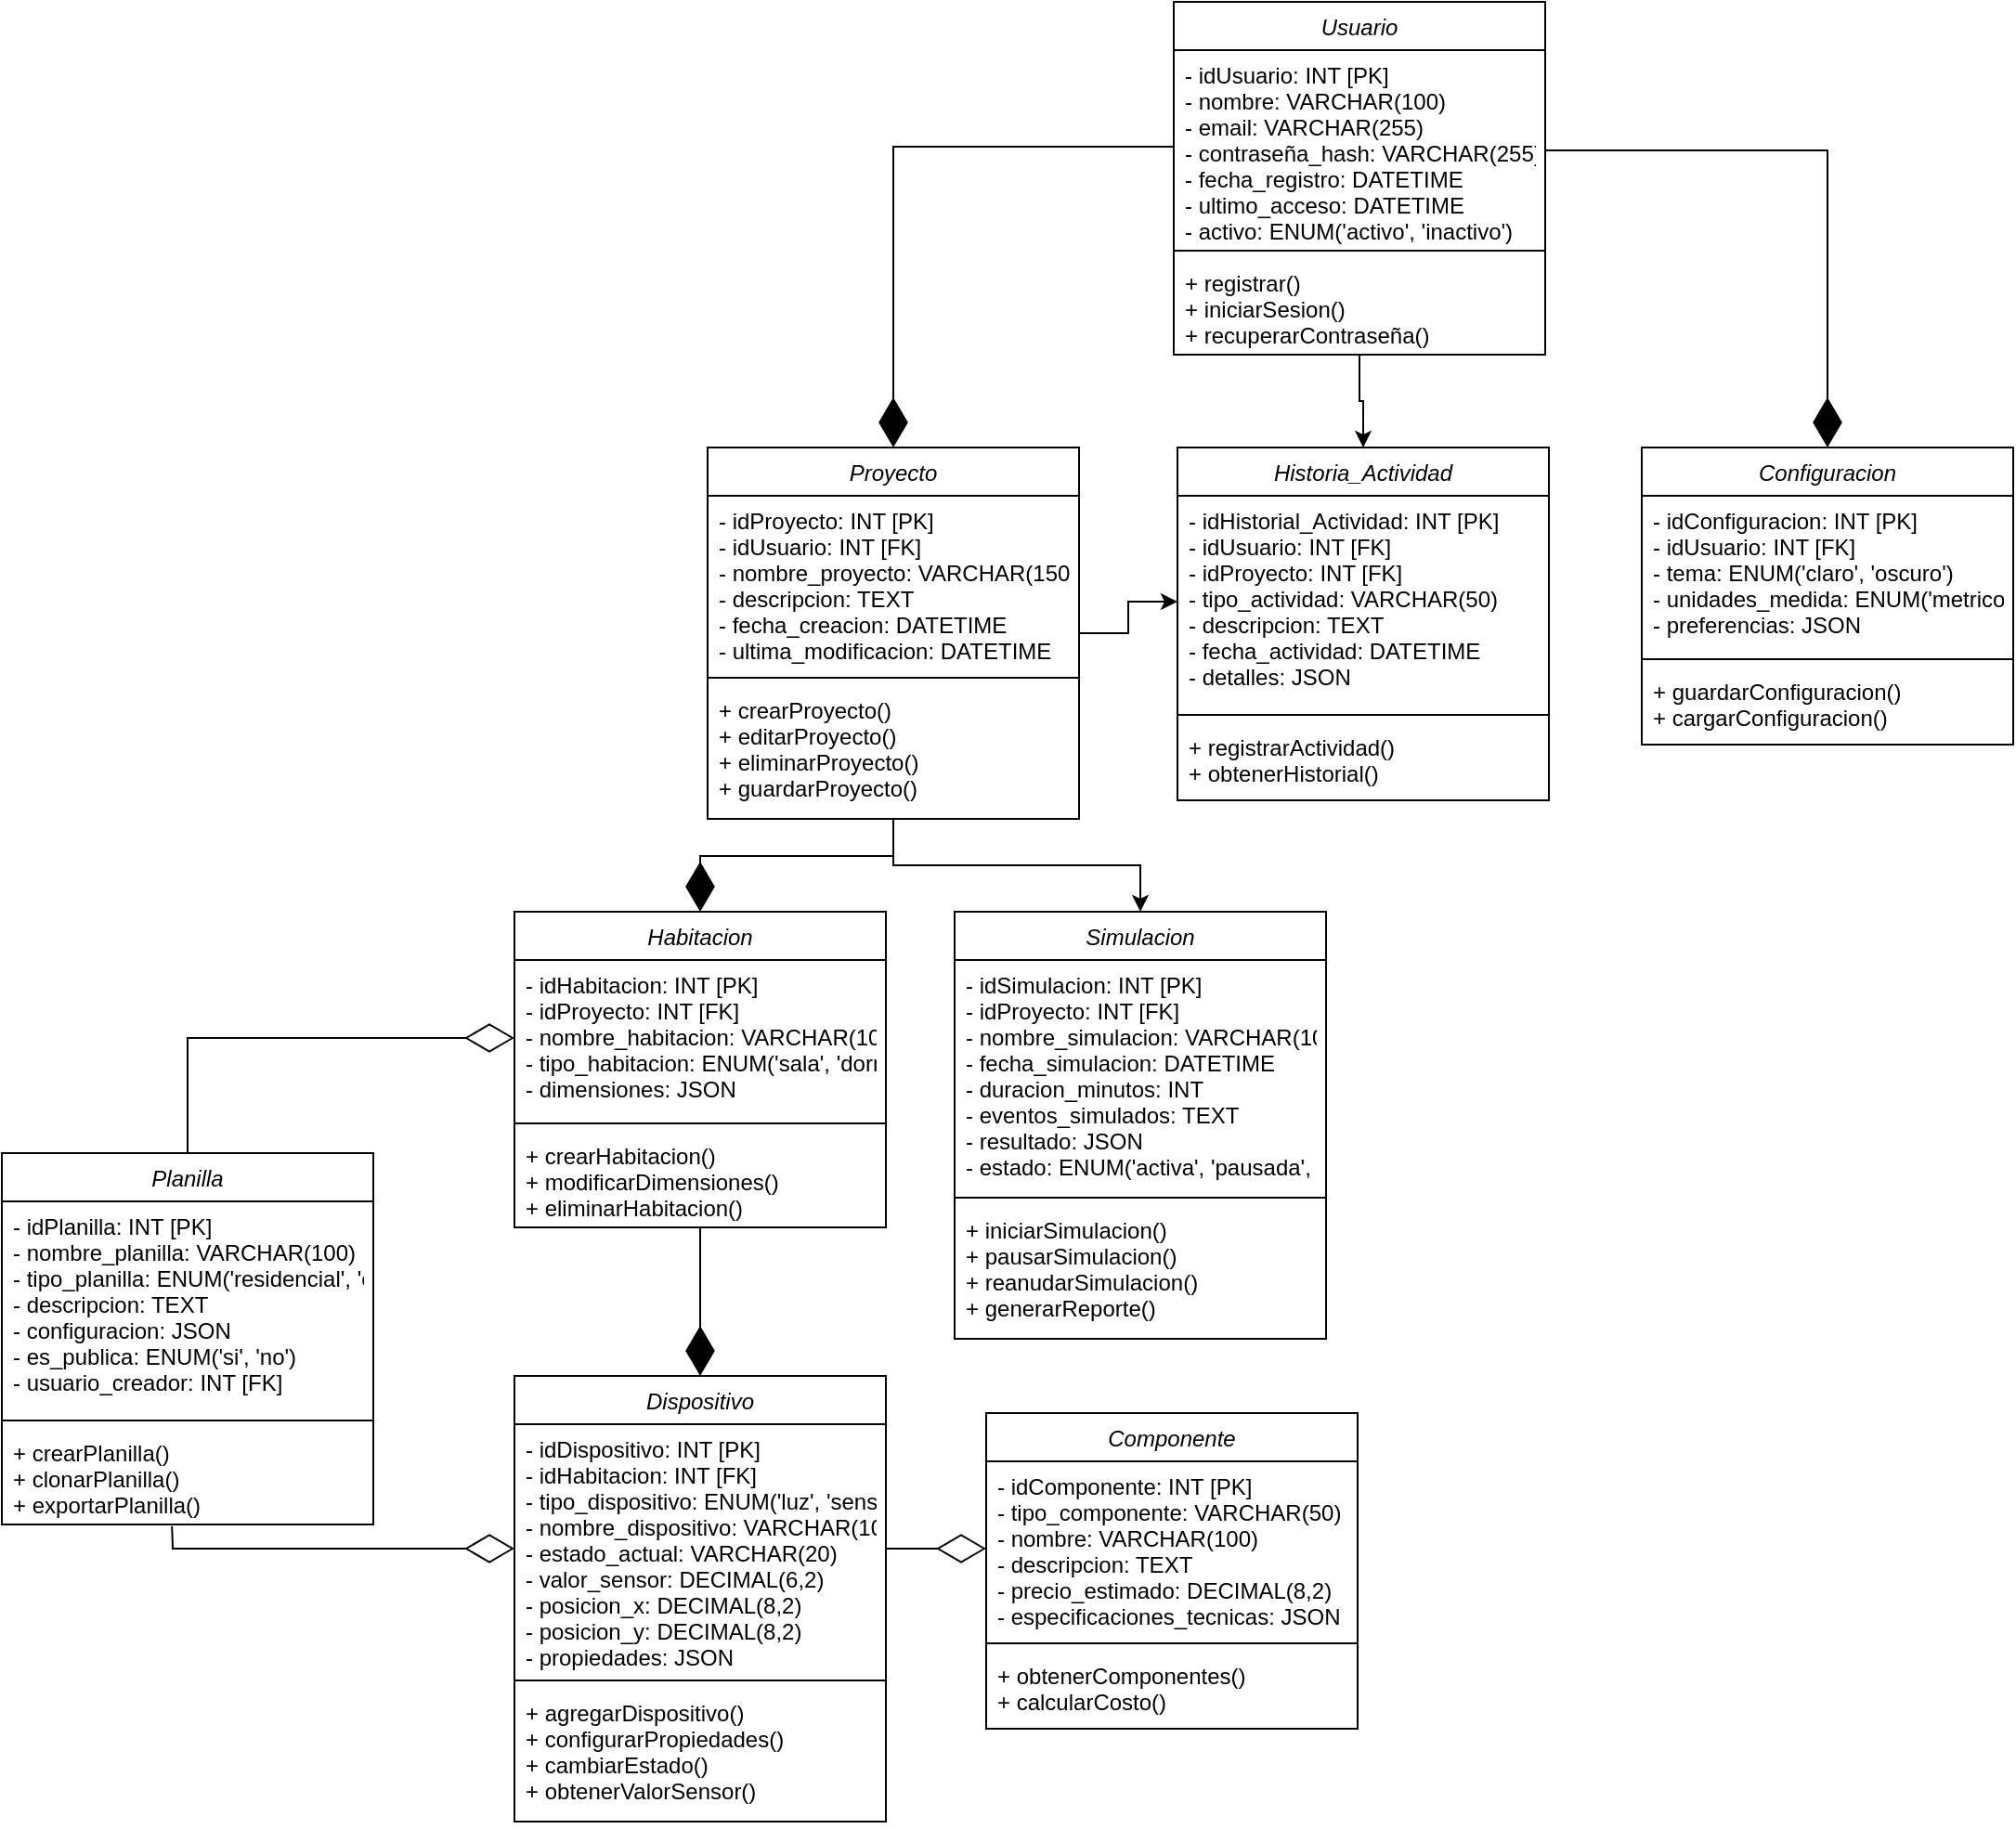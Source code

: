 <mxfile version="28.2.8">
  <diagram id="C5RBs43oDa-KdzZeNtuy" name="Page-1">
    <mxGraphModel dx="1158" dy="630" grid="1" gridSize="10" guides="1" tooltips="1" connect="1" arrows="1" fold="1" page="1" pageScale="1" pageWidth="827" pageHeight="1169" math="0" shadow="0">
      <root>
        <mxCell id="WIyWlLk6GJQsqaUBKTNV-0" />
        <mxCell id="WIyWlLk6GJQsqaUBKTNV-1" parent="WIyWlLk6GJQsqaUBKTNV-0" />
        <mxCell id="V4DVvewW9u25lkIsxlTv-62" style="edgeStyle=orthogonalEdgeStyle;rounded=0;orthogonalLoop=1;jettySize=auto;html=1;entryX=0.5;entryY=0;entryDx=0;entryDy=0;" edge="1" parent="WIyWlLk6GJQsqaUBKTNV-1" source="zkfFHV4jXpPFQw0GAbJ--0" target="V4DVvewW9u25lkIsxlTv-29">
          <mxGeometry relative="1" as="geometry" />
        </mxCell>
        <mxCell id="zkfFHV4jXpPFQw0GAbJ--0" value="Usuario" style="swimlane;fontStyle=2;align=center;verticalAlign=top;childLayout=stackLayout;horizontal=1;startSize=26;horizontalStack=0;resizeParent=1;resizeLast=0;collapsible=1;marginBottom=0;rounded=0;shadow=0;strokeWidth=1;" parent="WIyWlLk6GJQsqaUBKTNV-1" vertex="1">
          <mxGeometry x="731" y="70" width="200" height="190" as="geometry">
            <mxRectangle x="230" y="140" width="160" height="26" as="alternateBounds" />
          </mxGeometry>
        </mxCell>
        <mxCell id="zkfFHV4jXpPFQw0GAbJ--1" value="- idUsuario: INT [PK]&#xa;    - nombre: VARCHAR(100)&#xa;    - email: VARCHAR(255)&#xa;    - contraseña_hash: VARCHAR(255)&#xa;    - fecha_registro: DATETIME&#xa;    - ultimo_acceso: DATETIME&#xa;    - activo: ENUM(&#39;activo&#39;, &#39;inactivo&#39;)" style="text;align=left;verticalAlign=top;spacingLeft=4;spacingRight=4;overflow=hidden;rotatable=0;points=[[0,0.5],[1,0.5]];portConstraint=eastwest;" parent="zkfFHV4jXpPFQw0GAbJ--0" vertex="1">
          <mxGeometry y="26" width="200" height="104" as="geometry" />
        </mxCell>
        <mxCell id="zkfFHV4jXpPFQw0GAbJ--4" value="" style="line;html=1;strokeWidth=1;align=left;verticalAlign=middle;spacingTop=-1;spacingLeft=3;spacingRight=3;rotatable=0;labelPosition=right;points=[];portConstraint=eastwest;" parent="zkfFHV4jXpPFQw0GAbJ--0" vertex="1">
          <mxGeometry y="130" width="200" height="8" as="geometry" />
        </mxCell>
        <mxCell id="zkfFHV4jXpPFQw0GAbJ--5" value="+ registrar()&#xa;+ iniciarSesion()&#xa;+ recuperarContraseña()" style="text;align=left;verticalAlign=top;spacingLeft=4;spacingRight=4;overflow=hidden;rotatable=0;points=[[0,0.5],[1,0.5]];portConstraint=eastwest;" parent="zkfFHV4jXpPFQw0GAbJ--0" vertex="1">
          <mxGeometry y="138" width="200" height="52" as="geometry" />
        </mxCell>
        <mxCell id="V4DVvewW9u25lkIsxlTv-41" style="edgeStyle=orthogonalEdgeStyle;rounded=0;orthogonalLoop=1;jettySize=auto;html=1;entryX=0;entryY=0.5;entryDx=0;entryDy=0;" edge="1" parent="WIyWlLk6GJQsqaUBKTNV-1" source="V4DVvewW9u25lkIsxlTv-0" target="V4DVvewW9u25lkIsxlTv-30">
          <mxGeometry relative="1" as="geometry" />
        </mxCell>
        <mxCell id="V4DVvewW9u25lkIsxlTv-48" style="edgeStyle=orthogonalEdgeStyle;rounded=0;orthogonalLoop=1;jettySize=auto;html=1;entryX=0.5;entryY=0;entryDx=0;entryDy=0;" edge="1" parent="WIyWlLk6GJQsqaUBKTNV-1" source="V4DVvewW9u25lkIsxlTv-0" target="V4DVvewW9u25lkIsxlTv-21">
          <mxGeometry relative="1" as="geometry" />
        </mxCell>
        <mxCell id="V4DVvewW9u25lkIsxlTv-0" value="Proyecto" style="swimlane;fontStyle=2;align=center;verticalAlign=top;childLayout=stackLayout;horizontal=1;startSize=26;horizontalStack=0;resizeParent=1;resizeLast=0;collapsible=1;marginBottom=0;rounded=0;shadow=0;strokeWidth=1;" vertex="1" parent="WIyWlLk6GJQsqaUBKTNV-1">
          <mxGeometry x="480" y="310" width="200" height="200" as="geometry">
            <mxRectangle x="230" y="140" width="160" height="26" as="alternateBounds" />
          </mxGeometry>
        </mxCell>
        <mxCell id="V4DVvewW9u25lkIsxlTv-1" value="- idProyecto: INT [PK]&#xa;    - idUsuario: INT [FK]&#xa;    - nombre_proyecto: VARCHAR(150)&#xa;    - descripcion: TEXT&#xa;    - fecha_creacion: DATETIME&#xa;    - ultima_modificacion: DATETIME" style="text;align=left;verticalAlign=top;spacingLeft=4;spacingRight=4;overflow=hidden;rotatable=0;points=[[0,0.5],[1,0.5]];portConstraint=eastwest;" vertex="1" parent="V4DVvewW9u25lkIsxlTv-0">
          <mxGeometry y="26" width="200" height="94" as="geometry" />
        </mxCell>
        <mxCell id="V4DVvewW9u25lkIsxlTv-2" value="" style="line;html=1;strokeWidth=1;align=left;verticalAlign=middle;spacingTop=-1;spacingLeft=3;spacingRight=3;rotatable=0;labelPosition=right;points=[];portConstraint=eastwest;" vertex="1" parent="V4DVvewW9u25lkIsxlTv-0">
          <mxGeometry y="120" width="200" height="8" as="geometry" />
        </mxCell>
        <mxCell id="V4DVvewW9u25lkIsxlTv-3" value="+ crearProyecto()&#xa;    + editarProyecto()&#xa;    + eliminarProyecto()&#xa;    + guardarProyecto()" style="text;align=left;verticalAlign=top;spacingLeft=4;spacingRight=4;overflow=hidden;rotatable=0;points=[[0,0.5],[1,0.5]];portConstraint=eastwest;" vertex="1" parent="V4DVvewW9u25lkIsxlTv-0">
          <mxGeometry y="128" width="200" height="72" as="geometry" />
        </mxCell>
        <mxCell id="V4DVvewW9u25lkIsxlTv-4" value="Habitacion" style="swimlane;fontStyle=2;align=center;verticalAlign=top;childLayout=stackLayout;horizontal=1;startSize=26;horizontalStack=0;resizeParent=1;resizeLast=0;collapsible=1;marginBottom=0;rounded=0;shadow=0;strokeWidth=1;" vertex="1" parent="WIyWlLk6GJQsqaUBKTNV-1">
          <mxGeometry x="376" y="560" width="200" height="170" as="geometry">
            <mxRectangle x="230" y="140" width="160" height="26" as="alternateBounds" />
          </mxGeometry>
        </mxCell>
        <mxCell id="V4DVvewW9u25lkIsxlTv-5" value="- idHabitacion: INT [PK]&#xa;    - idProyecto: INT [FK]&#xa;    - nombre_habitacion: VARCHAR(100)&#xa;    - tipo_habitacion: ENUM(&#39;sala&#39;, &#39;dormitorio&#39;, &#39;cocina&#39;, &#39;baño&#39;)&#xa;    - dimensiones: JSON" style="text;align=left;verticalAlign=top;spacingLeft=4;spacingRight=4;overflow=hidden;rotatable=0;points=[[0,0.5],[1,0.5]];portConstraint=eastwest;" vertex="1" parent="V4DVvewW9u25lkIsxlTv-4">
          <mxGeometry y="26" width="200" height="84" as="geometry" />
        </mxCell>
        <mxCell id="V4DVvewW9u25lkIsxlTv-6" value="" style="line;html=1;strokeWidth=1;align=left;verticalAlign=middle;spacingTop=-1;spacingLeft=3;spacingRight=3;rotatable=0;labelPosition=right;points=[];portConstraint=eastwest;" vertex="1" parent="V4DVvewW9u25lkIsxlTv-4">
          <mxGeometry y="110" width="200" height="8" as="geometry" />
        </mxCell>
        <mxCell id="V4DVvewW9u25lkIsxlTv-7" value="+ crearHabitacion()&#xa;    + modificarDimensiones()&#xa;    + eliminarHabitacion()" style="text;align=left;verticalAlign=top;spacingLeft=4;spacingRight=4;overflow=hidden;rotatable=0;points=[[0,0.5],[1,0.5]];portConstraint=eastwest;" vertex="1" parent="V4DVvewW9u25lkIsxlTv-4">
          <mxGeometry y="118" width="200" height="52" as="geometry" />
        </mxCell>
        <mxCell id="V4DVvewW9u25lkIsxlTv-8" value="Dispositivo" style="swimlane;fontStyle=2;align=center;verticalAlign=top;childLayout=stackLayout;horizontal=1;startSize=26;horizontalStack=0;resizeParent=1;resizeLast=0;collapsible=1;marginBottom=0;rounded=0;shadow=0;strokeWidth=1;" vertex="1" parent="WIyWlLk6GJQsqaUBKTNV-1">
          <mxGeometry x="376" y="810" width="200" height="240" as="geometry">
            <mxRectangle x="230" y="140" width="160" height="26" as="alternateBounds" />
          </mxGeometry>
        </mxCell>
        <mxCell id="V4DVvewW9u25lkIsxlTv-9" value="- idDispositivo: INT [PK]&#xa;    - idHabitacion: INT [FK]&#xa;    - tipo_dispositivo: ENUM(&#39;luz&#39;, &#39;sensor_movimiento&#39;, &#39;termostato&#39;, &#39;actuador&#39;)&#xa;    - nombre_dispositivo: VARCHAR(100)&#xa;    - estado_actual: VARCHAR(20)&#xa;    - valor_sensor: DECIMAL(6,2)&#xa;    - posicion_x: DECIMAL(8,2)&#xa;    - posicion_y: DECIMAL(8,2)&#xa;    - propiedades: JSON" style="text;align=left;verticalAlign=top;spacingLeft=4;spacingRight=4;overflow=hidden;rotatable=0;points=[[0,0.5],[1,0.5]];portConstraint=eastwest;" vertex="1" parent="V4DVvewW9u25lkIsxlTv-8">
          <mxGeometry y="26" width="200" height="134" as="geometry" />
        </mxCell>
        <mxCell id="V4DVvewW9u25lkIsxlTv-10" value="" style="line;html=1;strokeWidth=1;align=left;verticalAlign=middle;spacingTop=-1;spacingLeft=3;spacingRight=3;rotatable=0;labelPosition=right;points=[];portConstraint=eastwest;" vertex="1" parent="V4DVvewW9u25lkIsxlTv-8">
          <mxGeometry y="160" width="200" height="8" as="geometry" />
        </mxCell>
        <mxCell id="V4DVvewW9u25lkIsxlTv-11" value="+ agregarDispositivo()&#xa;    + configurarPropiedades()&#xa;    + cambiarEstado()&#xa;    + obtenerValorSensor()" style="text;align=left;verticalAlign=top;spacingLeft=4;spacingRight=4;overflow=hidden;rotatable=0;points=[[0,0.5],[1,0.5]];portConstraint=eastwest;" vertex="1" parent="V4DVvewW9u25lkIsxlTv-8">
          <mxGeometry y="168" width="200" height="72" as="geometry" />
        </mxCell>
        <mxCell id="V4DVvewW9u25lkIsxlTv-17" value="Componente" style="swimlane;fontStyle=2;align=center;verticalAlign=top;childLayout=stackLayout;horizontal=1;startSize=26;horizontalStack=0;resizeParent=1;resizeLast=0;collapsible=1;marginBottom=0;rounded=0;shadow=0;strokeWidth=1;" vertex="1" parent="WIyWlLk6GJQsqaUBKTNV-1">
          <mxGeometry x="630" y="830" width="200" height="170" as="geometry">
            <mxRectangle x="230" y="140" width="160" height="26" as="alternateBounds" />
          </mxGeometry>
        </mxCell>
        <mxCell id="V4DVvewW9u25lkIsxlTv-18" value="- idComponente: INT [PK]&#xa;    - tipo_componente: VARCHAR(50)&#xa;    - nombre: VARCHAR(100)&#xa;    - descripcion: TEXT&#xa;    - precio_estimado: DECIMAL(8,2)&#xa;    - especificaciones_tecnicas: JSON" style="text;align=left;verticalAlign=top;spacingLeft=4;spacingRight=4;overflow=hidden;rotatable=0;points=[[0,0.5],[1,0.5]];portConstraint=eastwest;" vertex="1" parent="V4DVvewW9u25lkIsxlTv-17">
          <mxGeometry y="26" width="200" height="94" as="geometry" />
        </mxCell>
        <mxCell id="V4DVvewW9u25lkIsxlTv-19" value="" style="line;html=1;strokeWidth=1;align=left;verticalAlign=middle;spacingTop=-1;spacingLeft=3;spacingRight=3;rotatable=0;labelPosition=right;points=[];portConstraint=eastwest;" vertex="1" parent="V4DVvewW9u25lkIsxlTv-17">
          <mxGeometry y="120" width="200" height="8" as="geometry" />
        </mxCell>
        <mxCell id="V4DVvewW9u25lkIsxlTv-20" value="+ obtenerComponentes()&#xa;    + calcularCosto()" style="text;align=left;verticalAlign=top;spacingLeft=4;spacingRight=4;overflow=hidden;rotatable=0;points=[[0,0.5],[1,0.5]];portConstraint=eastwest;" vertex="1" parent="V4DVvewW9u25lkIsxlTv-17">
          <mxGeometry y="128" width="200" height="42" as="geometry" />
        </mxCell>
        <mxCell id="V4DVvewW9u25lkIsxlTv-21" value="Simulacion" style="swimlane;fontStyle=2;align=center;verticalAlign=top;childLayout=stackLayout;horizontal=1;startSize=26;horizontalStack=0;resizeParent=1;resizeLast=0;collapsible=1;marginBottom=0;rounded=0;shadow=0;strokeWidth=1;" vertex="1" parent="WIyWlLk6GJQsqaUBKTNV-1">
          <mxGeometry x="613" y="560" width="200" height="230" as="geometry">
            <mxRectangle x="230" y="140" width="160" height="26" as="alternateBounds" />
          </mxGeometry>
        </mxCell>
        <mxCell id="V4DVvewW9u25lkIsxlTv-22" value="- idSimulacion: INT [PK]&#xa;    - idProyecto: INT [FK]&#xa;    - nombre_simulacion: VARCHAR(100)&#xa;    - fecha_simulacion: DATETIME&#xa;    - duracion_minutos: INT&#xa;    - eventos_simulados: TEXT&#xa;    - resultado: JSON&#xa;    - estado: ENUM(&#39;activa&#39;, &#39;pausada&#39;, &#39;finalizada&#39;)" style="text;align=left;verticalAlign=top;spacingLeft=4;spacingRight=4;overflow=hidden;rotatable=0;points=[[0,0.5],[1,0.5]];portConstraint=eastwest;" vertex="1" parent="V4DVvewW9u25lkIsxlTv-21">
          <mxGeometry y="26" width="200" height="124" as="geometry" />
        </mxCell>
        <mxCell id="V4DVvewW9u25lkIsxlTv-23" value="" style="line;html=1;strokeWidth=1;align=left;verticalAlign=middle;spacingTop=-1;spacingLeft=3;spacingRight=3;rotatable=0;labelPosition=right;points=[];portConstraint=eastwest;" vertex="1" parent="V4DVvewW9u25lkIsxlTv-21">
          <mxGeometry y="150" width="200" height="8" as="geometry" />
        </mxCell>
        <mxCell id="V4DVvewW9u25lkIsxlTv-24" value="+ iniciarSimulacion()&#xa;    + pausarSimulacion()&#xa;    + reanudarSimulacion()&#xa;    + generarReporte()" style="text;align=left;verticalAlign=top;spacingLeft=4;spacingRight=4;overflow=hidden;rotatable=0;points=[[0,0.5],[1,0.5]];portConstraint=eastwest;" vertex="1" parent="V4DVvewW9u25lkIsxlTv-21">
          <mxGeometry y="158" width="200" height="72" as="geometry" />
        </mxCell>
        <mxCell id="V4DVvewW9u25lkIsxlTv-25" value="Configuracion" style="swimlane;fontStyle=2;align=center;verticalAlign=top;childLayout=stackLayout;horizontal=1;startSize=26;horizontalStack=0;resizeParent=1;resizeLast=0;collapsible=1;marginBottom=0;rounded=0;shadow=0;strokeWidth=1;" vertex="1" parent="WIyWlLk6GJQsqaUBKTNV-1">
          <mxGeometry x="983" y="310" width="200" height="160" as="geometry">
            <mxRectangle x="230" y="140" width="160" height="26" as="alternateBounds" />
          </mxGeometry>
        </mxCell>
        <mxCell id="V4DVvewW9u25lkIsxlTv-26" value="- idConfiguracion: INT [PK]&#xa;    - idUsuario: INT [FK]&#xa;    - tema: ENUM(&#39;claro&#39;, &#39;oscuro&#39;)&#xa;    - unidades_medida: ENUM(&#39;metrico&#39;, &#39;imperial&#39;)&#xa;    - preferencias: JSON" style="text;align=left;verticalAlign=top;spacingLeft=4;spacingRight=4;overflow=hidden;rotatable=0;points=[[0,0.5],[1,0.5]];portConstraint=eastwest;" vertex="1" parent="V4DVvewW9u25lkIsxlTv-25">
          <mxGeometry y="26" width="200" height="84" as="geometry" />
        </mxCell>
        <mxCell id="V4DVvewW9u25lkIsxlTv-27" value="" style="line;html=1;strokeWidth=1;align=left;verticalAlign=middle;spacingTop=-1;spacingLeft=3;spacingRight=3;rotatable=0;labelPosition=right;points=[];portConstraint=eastwest;" vertex="1" parent="V4DVvewW9u25lkIsxlTv-25">
          <mxGeometry y="110" width="200" height="8" as="geometry" />
        </mxCell>
        <mxCell id="V4DVvewW9u25lkIsxlTv-28" value="+ guardarConfiguracion()&#xa;    + cargarConfiguracion()" style="text;align=left;verticalAlign=top;spacingLeft=4;spacingRight=4;overflow=hidden;rotatable=0;points=[[0,0.5],[1,0.5]];portConstraint=eastwest;" vertex="1" parent="V4DVvewW9u25lkIsxlTv-25">
          <mxGeometry y="118" width="200" height="42" as="geometry" />
        </mxCell>
        <mxCell id="V4DVvewW9u25lkIsxlTv-29" value="Historia_Actividad" style="swimlane;fontStyle=2;align=center;verticalAlign=top;childLayout=stackLayout;horizontal=1;startSize=26;horizontalStack=0;resizeParent=1;resizeLast=0;collapsible=1;marginBottom=0;rounded=0;shadow=0;strokeWidth=1;" vertex="1" parent="WIyWlLk6GJQsqaUBKTNV-1">
          <mxGeometry x="733" y="310" width="200" height="190" as="geometry">
            <mxRectangle x="230" y="140" width="160" height="26" as="alternateBounds" />
          </mxGeometry>
        </mxCell>
        <mxCell id="V4DVvewW9u25lkIsxlTv-30" value="- idHistorial_Actividad: INT [PK]&#xa;    - idUsuario: INT [FK]&#xa;    - idProyecto: INT [FK]&#xa;    - tipo_actividad: VARCHAR(50)&#xa;    - descripcion: TEXT&#xa;    - fecha_actividad: DATETIME&#xa;    - detalles: JSON" style="text;align=left;verticalAlign=top;spacingLeft=4;spacingRight=4;overflow=hidden;rotatable=0;points=[[0,0.5],[1,0.5]];portConstraint=eastwest;" vertex="1" parent="V4DVvewW9u25lkIsxlTv-29">
          <mxGeometry y="26" width="200" height="114" as="geometry" />
        </mxCell>
        <mxCell id="V4DVvewW9u25lkIsxlTv-31" value="" style="line;html=1;strokeWidth=1;align=left;verticalAlign=middle;spacingTop=-1;spacingLeft=3;spacingRight=3;rotatable=0;labelPosition=right;points=[];portConstraint=eastwest;" vertex="1" parent="V4DVvewW9u25lkIsxlTv-29">
          <mxGeometry y="140" width="200" height="8" as="geometry" />
        </mxCell>
        <mxCell id="V4DVvewW9u25lkIsxlTv-32" value="+ registrarActividad()&#xa;    + obtenerHistorial()" style="text;align=left;verticalAlign=top;spacingLeft=4;spacingRight=4;overflow=hidden;rotatable=0;points=[[0,0.5],[1,0.5]];portConstraint=eastwest;" vertex="1" parent="V4DVvewW9u25lkIsxlTv-29">
          <mxGeometry y="148" width="200" height="42" as="geometry" />
        </mxCell>
        <mxCell id="V4DVvewW9u25lkIsxlTv-33" value="Planilla" style="swimlane;fontStyle=2;align=center;verticalAlign=top;childLayout=stackLayout;horizontal=1;startSize=26;horizontalStack=0;resizeParent=1;resizeLast=0;collapsible=1;marginBottom=0;rounded=0;shadow=0;strokeWidth=1;" vertex="1" parent="WIyWlLk6GJQsqaUBKTNV-1">
          <mxGeometry x="100" y="690" width="200" height="200" as="geometry">
            <mxRectangle x="230" y="140" width="160" height="26" as="alternateBounds" />
          </mxGeometry>
        </mxCell>
        <mxCell id="V4DVvewW9u25lkIsxlTv-34" value="- idPlanilla: INT [PK]&#xa;    - nombre_planilla: VARCHAR(100)&#xa;    - tipo_planilla: ENUM(&#39;residencial&#39;, &#39;comercial&#39;, &#39;personalizado&#39;)&#xa;    - descripcion: TEXT&#xa;    - configuracion: JSON&#xa;    - es_publica: ENUM(&#39;si&#39;, &#39;no&#39;)&#xa;    - usuario_creador: INT [FK]" style="text;align=left;verticalAlign=top;spacingLeft=4;spacingRight=4;overflow=hidden;rotatable=0;points=[[0,0.5],[1,0.5]];portConstraint=eastwest;" vertex="1" parent="V4DVvewW9u25lkIsxlTv-33">
          <mxGeometry y="26" width="200" height="114" as="geometry" />
        </mxCell>
        <mxCell id="V4DVvewW9u25lkIsxlTv-35" value="" style="line;html=1;strokeWidth=1;align=left;verticalAlign=middle;spacingTop=-1;spacingLeft=3;spacingRight=3;rotatable=0;labelPosition=right;points=[];portConstraint=eastwest;" vertex="1" parent="V4DVvewW9u25lkIsxlTv-33">
          <mxGeometry y="140" width="200" height="8" as="geometry" />
        </mxCell>
        <mxCell id="V4DVvewW9u25lkIsxlTv-36" value="+ crearPlanilla()&#xa;    + clonarPlanilla()&#xa;    + exportarPlanilla()" style="text;align=left;verticalAlign=top;spacingLeft=4;spacingRight=4;overflow=hidden;rotatable=0;points=[[0,0.5],[1,0.5]];portConstraint=eastwest;" vertex="1" parent="V4DVvewW9u25lkIsxlTv-33">
          <mxGeometry y="148" width="200" height="52" as="geometry" />
        </mxCell>
        <mxCell id="V4DVvewW9u25lkIsxlTv-53" value="" style="endArrow=diamondThin;endFill=1;endSize=24;html=1;rounded=0;entryX=0.5;entryY=0;entryDx=0;entryDy=0;exitX=0;exitY=0.5;exitDx=0;exitDy=0;" edge="1" parent="WIyWlLk6GJQsqaUBKTNV-1" source="zkfFHV4jXpPFQw0GAbJ--1" target="V4DVvewW9u25lkIsxlTv-0">
          <mxGeometry width="160" relative="1" as="geometry">
            <mxPoint x="376" y="258.75" as="sourcePoint" />
            <mxPoint x="536" y="258.75" as="targetPoint" />
            <Array as="points">
              <mxPoint x="580" y="148" />
            </Array>
          </mxGeometry>
        </mxCell>
        <mxCell id="V4DVvewW9u25lkIsxlTv-56" value="" style="endArrow=diamondThin;endFill=1;endSize=24;html=1;rounded=0;entryX=0.5;entryY=0;entryDx=0;entryDy=0;" edge="1" parent="WIyWlLk6GJQsqaUBKTNV-1" target="V4DVvewW9u25lkIsxlTv-4">
          <mxGeometry width="160" relative="1" as="geometry">
            <mxPoint x="580" y="530" as="sourcePoint" />
            <mxPoint x="480" y="530" as="targetPoint" />
            <Array as="points">
              <mxPoint x="476" y="530" />
            </Array>
          </mxGeometry>
        </mxCell>
        <mxCell id="V4DVvewW9u25lkIsxlTv-57" value="" style="endArrow=diamondThin;endFill=1;endSize=24;html=1;rounded=0;entryX=0.5;entryY=0;entryDx=0;entryDy=0;" edge="1" parent="WIyWlLk6GJQsqaUBKTNV-1" target="V4DVvewW9u25lkIsxlTv-8">
          <mxGeometry width="160" relative="1" as="geometry">
            <mxPoint x="476" y="730" as="sourcePoint" />
            <mxPoint x="590" y="700" as="targetPoint" />
          </mxGeometry>
        </mxCell>
        <mxCell id="V4DVvewW9u25lkIsxlTv-58" value="" style="endArrow=diamondThin;endFill=1;endSize=24;html=1;rounded=0;entryX=0.5;entryY=0;entryDx=0;entryDy=0;" edge="1" parent="WIyWlLk6GJQsqaUBKTNV-1" target="V4DVvewW9u25lkIsxlTv-25">
          <mxGeometry width="160" relative="1" as="geometry">
            <mxPoint x="931" y="150" as="sourcePoint" />
            <mxPoint x="1091" y="150" as="targetPoint" />
            <Array as="points">
              <mxPoint x="1083" y="150" />
            </Array>
          </mxGeometry>
        </mxCell>
        <mxCell id="V4DVvewW9u25lkIsxlTv-59" value="" style="endArrow=diamondThin;endFill=0;endSize=24;html=1;rounded=0;exitX=1;exitY=0.5;exitDx=0;exitDy=0;entryX=0;entryY=0.5;entryDx=0;entryDy=0;" edge="1" parent="WIyWlLk6GJQsqaUBKTNV-1" source="V4DVvewW9u25lkIsxlTv-9" target="V4DVvewW9u25lkIsxlTv-18">
          <mxGeometry width="160" relative="1" as="geometry">
            <mxPoint x="613" y="950" as="sourcePoint" />
            <mxPoint x="773" y="950" as="targetPoint" />
          </mxGeometry>
        </mxCell>
        <mxCell id="V4DVvewW9u25lkIsxlTv-60" value="" style="endArrow=diamondThin;endFill=0;endSize=24;html=1;rounded=0;entryX=0;entryY=0.5;entryDx=0;entryDy=0;exitX=0.5;exitY=0;exitDx=0;exitDy=0;" edge="1" parent="WIyWlLk6GJQsqaUBKTNV-1" source="V4DVvewW9u25lkIsxlTv-33" target="V4DVvewW9u25lkIsxlTv-5">
          <mxGeometry width="160" relative="1" as="geometry">
            <mxPoint x="200" y="644.6" as="sourcePoint" />
            <mxPoint x="360" y="644.6" as="targetPoint" />
            <Array as="points">
              <mxPoint x="200" y="628" />
            </Array>
          </mxGeometry>
        </mxCell>
        <mxCell id="V4DVvewW9u25lkIsxlTv-61" value="" style="endArrow=diamondThin;endFill=0;endSize=24;html=1;rounded=0;entryX=0;entryY=0.5;entryDx=0;entryDy=0;exitX=0.458;exitY=1.018;exitDx=0;exitDy=0;exitPerimeter=0;" edge="1" parent="WIyWlLk6GJQsqaUBKTNV-1" source="V4DVvewW9u25lkIsxlTv-36" target="V4DVvewW9u25lkIsxlTv-9">
          <mxGeometry width="160" relative="1" as="geometry">
            <mxPoint x="190" y="914.6" as="sourcePoint" />
            <mxPoint x="350" y="914.6" as="targetPoint" />
            <Array as="points">
              <mxPoint x="192" y="903" />
            </Array>
          </mxGeometry>
        </mxCell>
      </root>
    </mxGraphModel>
  </diagram>
</mxfile>
